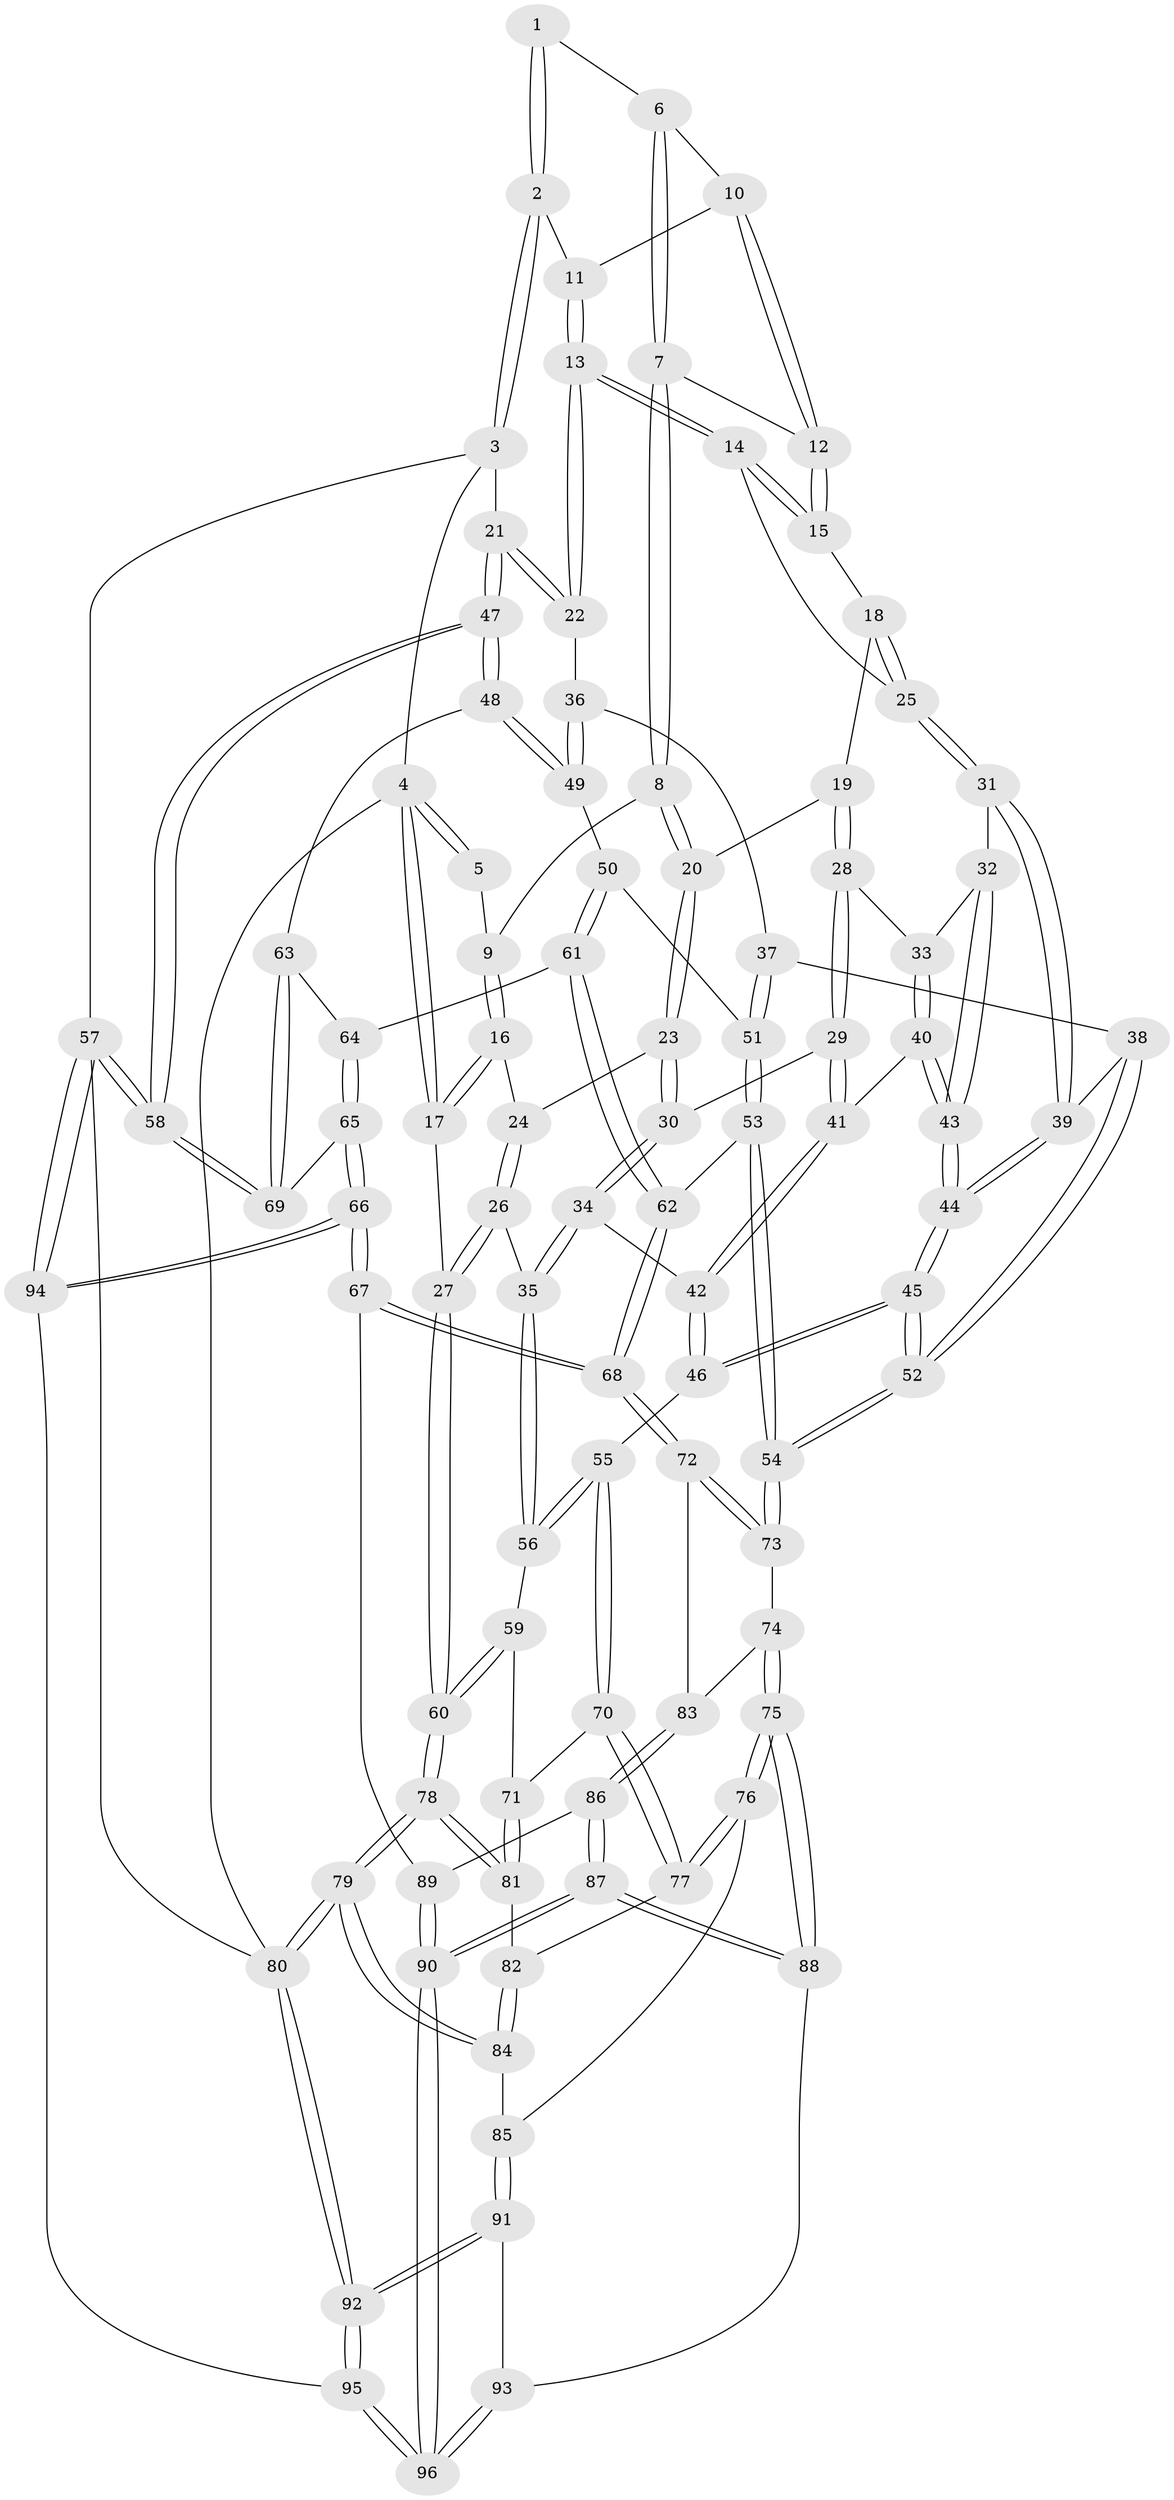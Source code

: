// coarse degree distribution, {2: 0.06666666666666667, 6: 0.03333333333333333, 4: 0.23333333333333334, 3: 0.5666666666666667, 5: 0.1}
// Generated by graph-tools (version 1.1) at 2025/54/03/04/25 22:54:34]
// undirected, 96 vertices, 237 edges
graph export_dot {
  node [color=gray90,style=filled];
  1 [pos="+0.460456770087565+0"];
  2 [pos="+1+0"];
  3 [pos="+1+0"];
  4 [pos="+0+0"];
  5 [pos="+0.04577748864133693+0"];
  6 [pos="+0.46045802221951343+0"];
  7 [pos="+0.46034203051531974+0"];
  8 [pos="+0.4060905201212151+0.056511612364130694"];
  9 [pos="+0.13262789696072708+0.03432323452152318"];
  10 [pos="+0.7458962302478497+0.0518911486029327"];
  11 [pos="+0.8103020378213025+0.00682714245806972"];
  12 [pos="+0.6793260047553802+0.10753757593998034"];
  13 [pos="+0.7953233361124841+0.25847619123677645"];
  14 [pos="+0.6870842717253393+0.1959546904758436"];
  15 [pos="+0.6778110838339918+0.12059651580773682"];
  16 [pos="+0.11768247378728108+0.12727929262294077"];
  17 [pos="+0+0.19443054184987477"];
  18 [pos="+0.4488089625301413+0.11294963089231314"];
  19 [pos="+0.42843397481100376+0.10381193620865176"];
  20 [pos="+0.4054295222755984+0.06943733410751896"];
  21 [pos="+1+0.02471478087731445"];
  22 [pos="+0.8258283688353516+0.286001915703163"];
  23 [pos="+0.3009920165918058+0.15373483398819066"];
  24 [pos="+0.12724875731685376+0.13697329742788067"];
  25 [pos="+0.6198804253080415+0.22669255035527408"];
  26 [pos="+0.15637678444065878+0.3731625912305866"];
  27 [pos="+0+0.4565405967791305"];
  28 [pos="+0.4449716632666482+0.2519737604919351"];
  29 [pos="+0.3749007589132025+0.30185817720158814"];
  30 [pos="+0.2781464726320961+0.2660792812612416"];
  31 [pos="+0.5614558422925048+0.3213665362506182"];
  32 [pos="+0.5572272369791512+0.32081998961251773"];
  33 [pos="+0.4761114618169945+0.2817689927452184"];
  34 [pos="+0.1699049900026919+0.37091544331911436"];
  35 [pos="+0.16294786970241462+0.3743165377658946"];
  36 [pos="+0.8186228975555588+0.3239353565729673"];
  37 [pos="+0.6366368099023119+0.4016127162550455"];
  38 [pos="+0.6188128899797506+0.3991071023004679"];
  39 [pos="+0.5692216524784917+0.33459266494917034"];
  40 [pos="+0.4233582422908148+0.3847201217278189"];
  41 [pos="+0.3757027766345231+0.3677134211766754"];
  42 [pos="+0.34860331498512487+0.38735392349848924"];
  43 [pos="+0.44645802486672953+0.40916317617042997"];
  44 [pos="+0.4597172280795448+0.4823434867268008"];
  45 [pos="+0.46437644447308474+0.5818542257924044"];
  46 [pos="+0.37697631795883607+0.5830047016072911"];
  47 [pos="+1+0.5104024176718993"];
  48 [pos="+0.9407342894120259+0.5032892281501576"];
  49 [pos="+0.8475845700602235+0.41746695870387324"];
  50 [pos="+0.7524141156158254+0.5058722761785172"];
  51 [pos="+0.690390940212449+0.49267045852054897"];
  52 [pos="+0.48688885252378017+0.5906640413805428"];
  53 [pos="+0.6147095052860472+0.5858096456920077"];
  54 [pos="+0.49063551108434417+0.594327233788339"];
  55 [pos="+0.3511225065669166+0.5895431926289256"];
  56 [pos="+0.2849804426637526+0.564230705877735"];
  57 [pos="+1+1"];
  58 [pos="+1+0.7737845355814323"];
  59 [pos="+0.17219677885071644+0.6193922386799126"];
  60 [pos="+0+0.6376691065175464"];
  61 [pos="+0.7548045810573154+0.5719884819746673"];
  62 [pos="+0.7091637547235121+0.623986993483582"];
  63 [pos="+0.8910233155434788+0.5820375815365071"];
  64 [pos="+0.7959667208706165+0.5831930590256954"];
  65 [pos="+0.8074142818529431+0.7562546224900283"];
  66 [pos="+0.7920694373886966+0.7693316553284699"];
  67 [pos="+0.7722000407818423+0.7618120055076123"];
  68 [pos="+0.7484466461262952+0.7399067803296808"];
  69 [pos="+0.8781085124244326+0.7059895401131514"];
  70 [pos="+0.32837654657024723+0.6562410938165547"];
  71 [pos="+0.19998535435052803+0.7168733115708866"];
  72 [pos="+0.7307148053220754+0.7382180826907809"];
  73 [pos="+0.5050990583240488+0.646686747507382"];
  74 [pos="+0.5080346838060896+0.6962923424964943"];
  75 [pos="+0.4095778321852111+0.8163948402383847"];
  76 [pos="+0.3846242568053408+0.8095314867607448"];
  77 [pos="+0.32631694466821615+0.6715429273902368"];
  78 [pos="+0+1"];
  79 [pos="+0+1"];
  80 [pos="+0+1"];
  81 [pos="+0.19580880699462175+0.7326812828493913"];
  82 [pos="+0.27155289779224184+0.7685546411289413"];
  83 [pos="+0.5558995357007247+0.772582499633593"];
  84 [pos="+0.2721405609988073+0.7814619144963045"];
  85 [pos="+0.32037286859401953+0.8288039277608299"];
  86 [pos="+0.5582794072158517+0.7855353593362989"];
  87 [pos="+0.5552606409806576+0.9050355075259043"];
  88 [pos="+0.41116668425721864+0.8198510931089915"];
  89 [pos="+0.68744843357349+0.8163552944201581"];
  90 [pos="+0.5714195687952102+0.9491168742882481"];
  91 [pos="+0.2745962104123586+0.9536882809133759"];
  92 [pos="+0+1"];
  93 [pos="+0.39717864370109+0.9053257045877487"];
  94 [pos="+0.9537599015846671+1"];
  95 [pos="+0.6067143502544687+1"];
  96 [pos="+0.5763316202183796+1"];
  1 -- 2;
  1 -- 2;
  1 -- 6;
  2 -- 3;
  2 -- 3;
  2 -- 11;
  3 -- 4;
  3 -- 21;
  3 -- 57;
  4 -- 5;
  4 -- 5;
  4 -- 17;
  4 -- 17;
  4 -- 80;
  5 -- 9;
  6 -- 7;
  6 -- 7;
  6 -- 10;
  7 -- 8;
  7 -- 8;
  7 -- 12;
  8 -- 9;
  8 -- 20;
  8 -- 20;
  9 -- 16;
  9 -- 16;
  10 -- 11;
  10 -- 12;
  10 -- 12;
  11 -- 13;
  11 -- 13;
  12 -- 15;
  12 -- 15;
  13 -- 14;
  13 -- 14;
  13 -- 22;
  13 -- 22;
  14 -- 15;
  14 -- 15;
  14 -- 25;
  15 -- 18;
  16 -- 17;
  16 -- 17;
  16 -- 24;
  17 -- 27;
  18 -- 19;
  18 -- 25;
  18 -- 25;
  19 -- 20;
  19 -- 28;
  19 -- 28;
  20 -- 23;
  20 -- 23;
  21 -- 22;
  21 -- 22;
  21 -- 47;
  21 -- 47;
  22 -- 36;
  23 -- 24;
  23 -- 30;
  23 -- 30;
  24 -- 26;
  24 -- 26;
  25 -- 31;
  25 -- 31;
  26 -- 27;
  26 -- 27;
  26 -- 35;
  27 -- 60;
  27 -- 60;
  28 -- 29;
  28 -- 29;
  28 -- 33;
  29 -- 30;
  29 -- 41;
  29 -- 41;
  30 -- 34;
  30 -- 34;
  31 -- 32;
  31 -- 39;
  31 -- 39;
  32 -- 33;
  32 -- 43;
  32 -- 43;
  33 -- 40;
  33 -- 40;
  34 -- 35;
  34 -- 35;
  34 -- 42;
  35 -- 56;
  35 -- 56;
  36 -- 37;
  36 -- 49;
  36 -- 49;
  37 -- 38;
  37 -- 51;
  37 -- 51;
  38 -- 39;
  38 -- 52;
  38 -- 52;
  39 -- 44;
  39 -- 44;
  40 -- 41;
  40 -- 43;
  40 -- 43;
  41 -- 42;
  41 -- 42;
  42 -- 46;
  42 -- 46;
  43 -- 44;
  43 -- 44;
  44 -- 45;
  44 -- 45;
  45 -- 46;
  45 -- 46;
  45 -- 52;
  45 -- 52;
  46 -- 55;
  47 -- 48;
  47 -- 48;
  47 -- 58;
  47 -- 58;
  48 -- 49;
  48 -- 49;
  48 -- 63;
  49 -- 50;
  50 -- 51;
  50 -- 61;
  50 -- 61;
  51 -- 53;
  51 -- 53;
  52 -- 54;
  52 -- 54;
  53 -- 54;
  53 -- 54;
  53 -- 62;
  54 -- 73;
  54 -- 73;
  55 -- 56;
  55 -- 56;
  55 -- 70;
  55 -- 70;
  56 -- 59;
  57 -- 58;
  57 -- 58;
  57 -- 94;
  57 -- 94;
  57 -- 80;
  58 -- 69;
  58 -- 69;
  59 -- 60;
  59 -- 60;
  59 -- 71;
  60 -- 78;
  60 -- 78;
  61 -- 62;
  61 -- 62;
  61 -- 64;
  62 -- 68;
  62 -- 68;
  63 -- 64;
  63 -- 69;
  63 -- 69;
  64 -- 65;
  64 -- 65;
  65 -- 66;
  65 -- 66;
  65 -- 69;
  66 -- 67;
  66 -- 67;
  66 -- 94;
  66 -- 94;
  67 -- 68;
  67 -- 68;
  67 -- 89;
  68 -- 72;
  68 -- 72;
  70 -- 71;
  70 -- 77;
  70 -- 77;
  71 -- 81;
  71 -- 81;
  72 -- 73;
  72 -- 73;
  72 -- 83;
  73 -- 74;
  74 -- 75;
  74 -- 75;
  74 -- 83;
  75 -- 76;
  75 -- 76;
  75 -- 88;
  75 -- 88;
  76 -- 77;
  76 -- 77;
  76 -- 85;
  77 -- 82;
  78 -- 79;
  78 -- 79;
  78 -- 81;
  78 -- 81;
  79 -- 80;
  79 -- 80;
  79 -- 84;
  79 -- 84;
  80 -- 92;
  80 -- 92;
  81 -- 82;
  82 -- 84;
  82 -- 84;
  83 -- 86;
  83 -- 86;
  84 -- 85;
  85 -- 91;
  85 -- 91;
  86 -- 87;
  86 -- 87;
  86 -- 89;
  87 -- 88;
  87 -- 88;
  87 -- 90;
  87 -- 90;
  88 -- 93;
  89 -- 90;
  89 -- 90;
  90 -- 96;
  90 -- 96;
  91 -- 92;
  91 -- 92;
  91 -- 93;
  92 -- 95;
  92 -- 95;
  93 -- 96;
  93 -- 96;
  94 -- 95;
  95 -- 96;
  95 -- 96;
}
